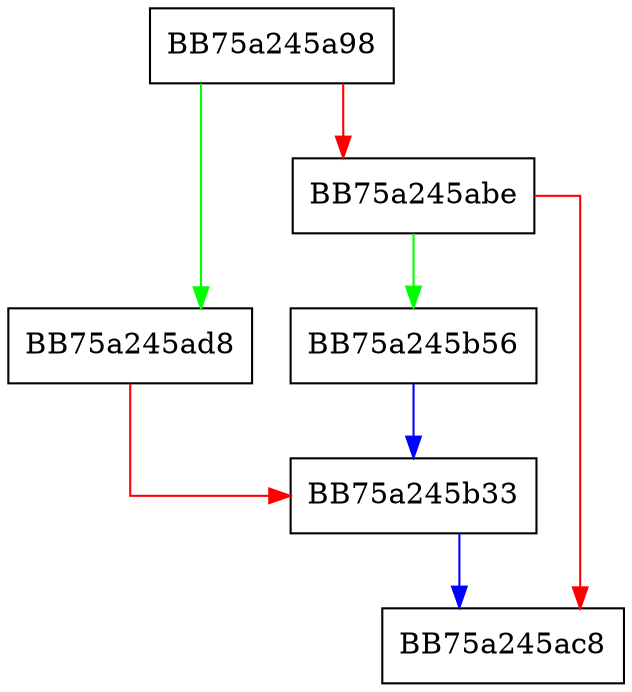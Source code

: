 digraph int_0x1A {
  node [shape="box"];
  graph [splines=ortho];
  BB75a245a98 -> BB75a245ad8 [color="green"];
  BB75a245a98 -> BB75a245abe [color="red"];
  BB75a245abe -> BB75a245b56 [color="green"];
  BB75a245abe -> BB75a245ac8 [color="red"];
  BB75a245ad8 -> BB75a245b33 [color="red"];
  BB75a245b33 -> BB75a245ac8 [color="blue"];
  BB75a245b56 -> BB75a245b33 [color="blue"];
}